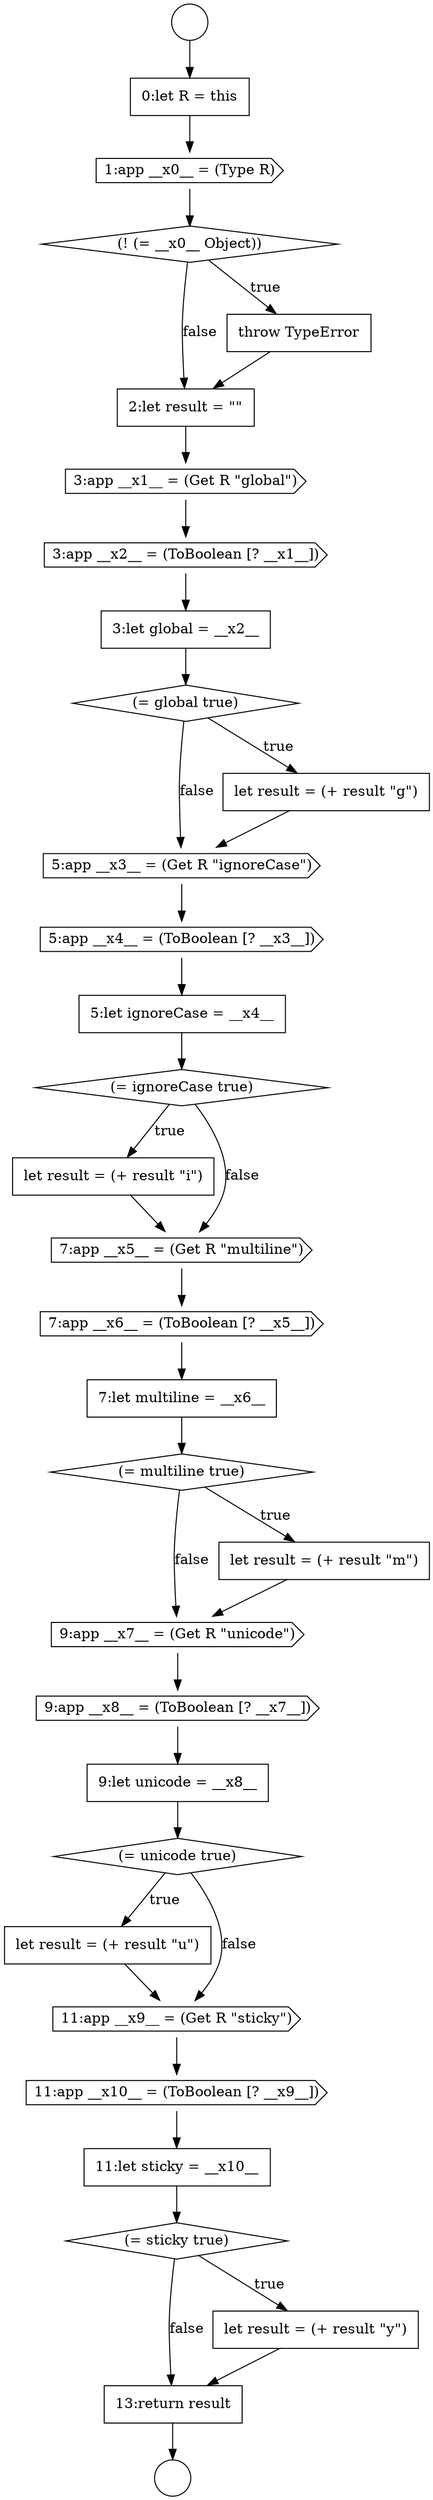 digraph {
  node12742 [shape=diamond, label=<<font color="black">(! (= __x0__ Object))</font>> color="black" fillcolor="white" style=filled]
  node12750 [shape=cds, label=<<font color="black">5:app __x3__ = (Get R &quot;ignoreCase&quot;)</font>> color="black" fillcolor="white" style=filled]
  node12762 [shape=none, margin=0, label=<<font color="black">
    <table border="0" cellborder="1" cellspacing="0" cellpadding="10">
      <tr><td align="left">9:let unicode = __x8__</td></tr>
    </table>
  </font>> color="black" fillcolor="white" style=filled]
  node12747 [shape=none, margin=0, label=<<font color="black">
    <table border="0" cellborder="1" cellspacing="0" cellpadding="10">
      <tr><td align="left">3:let global = __x2__</td></tr>
    </table>
  </font>> color="black" fillcolor="white" style=filled]
  node12764 [shape=none, margin=0, label=<<font color="black">
    <table border="0" cellborder="1" cellspacing="0" cellpadding="10">
      <tr><td align="left">let result = (+ result &quot;u&quot;)</td></tr>
    </table>
  </font>> color="black" fillcolor="white" style=filled]
  node12756 [shape=cds, label=<<font color="black">7:app __x6__ = (ToBoolean [? __x5__])</font>> color="black" fillcolor="white" style=filled]
  node12751 [shape=cds, label=<<font color="black">5:app __x4__ = (ToBoolean [? __x3__])</font>> color="black" fillcolor="white" style=filled]
  node12765 [shape=cds, label=<<font color="black">11:app __x9__ = (Get R &quot;sticky&quot;)</font>> color="black" fillcolor="white" style=filled]
  node12740 [shape=none, margin=0, label=<<font color="black">
    <table border="0" cellborder="1" cellspacing="0" cellpadding="10">
      <tr><td align="left">0:let R = this</td></tr>
    </table>
  </font>> color="black" fillcolor="white" style=filled]
  node12752 [shape=none, margin=0, label=<<font color="black">
    <table border="0" cellborder="1" cellspacing="0" cellpadding="10">
      <tr><td align="left">5:let ignoreCase = __x4__</td></tr>
    </table>
  </font>> color="black" fillcolor="white" style=filled]
  node12754 [shape=none, margin=0, label=<<font color="black">
    <table border="0" cellborder="1" cellspacing="0" cellpadding="10">
      <tr><td align="left">let result = (+ result &quot;i&quot;)</td></tr>
    </table>
  </font>> color="black" fillcolor="white" style=filled]
  node12739 [shape=circle label=" " color="black" fillcolor="white" style=filled]
  node12766 [shape=cds, label=<<font color="black">11:app __x10__ = (ToBoolean [? __x9__])</font>> color="black" fillcolor="white" style=filled]
  node12761 [shape=cds, label=<<font color="black">9:app __x8__ = (ToBoolean [? __x7__])</font>> color="black" fillcolor="white" style=filled]
  node12749 [shape=none, margin=0, label=<<font color="black">
    <table border="0" cellborder="1" cellspacing="0" cellpadding="10">
      <tr><td align="left">let result = (+ result &quot;g&quot;)</td></tr>
    </table>
  </font>> color="black" fillcolor="white" style=filled]
  node12753 [shape=diamond, label=<<font color="black">(= ignoreCase true)</font>> color="black" fillcolor="white" style=filled]
  node12738 [shape=circle label=" " color="black" fillcolor="white" style=filled]
  node12763 [shape=diamond, label=<<font color="black">(= unicode true)</font>> color="black" fillcolor="white" style=filled]
  node12757 [shape=none, margin=0, label=<<font color="black">
    <table border="0" cellborder="1" cellspacing="0" cellpadding="10">
      <tr><td align="left">7:let multiline = __x6__</td></tr>
    </table>
  </font>> color="black" fillcolor="white" style=filled]
  node12770 [shape=none, margin=0, label=<<font color="black">
    <table border="0" cellborder="1" cellspacing="0" cellpadding="10">
      <tr><td align="left">13:return result</td></tr>
    </table>
  </font>> color="black" fillcolor="white" style=filled]
  node12745 [shape=cds, label=<<font color="black">3:app __x1__ = (Get R &quot;global&quot;)</font>> color="black" fillcolor="white" style=filled]
  node12767 [shape=none, margin=0, label=<<font color="black">
    <table border="0" cellborder="1" cellspacing="0" cellpadding="10">
      <tr><td align="left">11:let sticky = __x10__</td></tr>
    </table>
  </font>> color="black" fillcolor="white" style=filled]
  node12769 [shape=none, margin=0, label=<<font color="black">
    <table border="0" cellborder="1" cellspacing="0" cellpadding="10">
      <tr><td align="left">let result = (+ result &quot;y&quot;)</td></tr>
    </table>
  </font>> color="black" fillcolor="white" style=filled]
  node12741 [shape=cds, label=<<font color="black">1:app __x0__ = (Type R)</font>> color="black" fillcolor="white" style=filled]
  node12760 [shape=cds, label=<<font color="black">9:app __x7__ = (Get R &quot;unicode&quot;)</font>> color="black" fillcolor="white" style=filled]
  node12768 [shape=diamond, label=<<font color="black">(= sticky true)</font>> color="black" fillcolor="white" style=filled]
  node12746 [shape=cds, label=<<font color="black">3:app __x2__ = (ToBoolean [? __x1__])</font>> color="black" fillcolor="white" style=filled]
  node12748 [shape=diamond, label=<<font color="black">(= global true)</font>> color="black" fillcolor="white" style=filled]
  node12759 [shape=none, margin=0, label=<<font color="black">
    <table border="0" cellborder="1" cellspacing="0" cellpadding="10">
      <tr><td align="left">let result = (+ result &quot;m&quot;)</td></tr>
    </table>
  </font>> color="black" fillcolor="white" style=filled]
  node12755 [shape=cds, label=<<font color="black">7:app __x5__ = (Get R &quot;multiline&quot;)</font>> color="black" fillcolor="white" style=filled]
  node12744 [shape=none, margin=0, label=<<font color="black">
    <table border="0" cellborder="1" cellspacing="0" cellpadding="10">
      <tr><td align="left">2:let result = &quot;&quot;</td></tr>
    </table>
  </font>> color="black" fillcolor="white" style=filled]
  node12743 [shape=none, margin=0, label=<<font color="black">
    <table border="0" cellborder="1" cellspacing="0" cellpadding="10">
      <tr><td align="left">throw TypeError</td></tr>
    </table>
  </font>> color="black" fillcolor="white" style=filled]
  node12758 [shape=diamond, label=<<font color="black">(= multiline true)</font>> color="black" fillcolor="white" style=filled]
  node12770 -> node12739 [ color="black"]
  node12746 -> node12747 [ color="black"]
  node12755 -> node12756 [ color="black"]
  node12765 -> node12766 [ color="black"]
  node12742 -> node12743 [label=<<font color="black">true</font>> color="black"]
  node12742 -> node12744 [label=<<font color="black">false</font>> color="black"]
  node12763 -> node12764 [label=<<font color="black">true</font>> color="black"]
  node12763 -> node12765 [label=<<font color="black">false</font>> color="black"]
  node12753 -> node12754 [label=<<font color="black">true</font>> color="black"]
  node12753 -> node12755 [label=<<font color="black">false</font>> color="black"]
  node12748 -> node12749 [label=<<font color="black">true</font>> color="black"]
  node12748 -> node12750 [label=<<font color="black">false</font>> color="black"]
  node12762 -> node12763 [ color="black"]
  node12756 -> node12757 [ color="black"]
  node12750 -> node12751 [ color="black"]
  node12743 -> node12744 [ color="black"]
  node12759 -> node12760 [ color="black"]
  node12745 -> node12746 [ color="black"]
  node12749 -> node12750 [ color="black"]
  node12741 -> node12742 [ color="black"]
  node12764 -> node12765 [ color="black"]
  node12769 -> node12770 [ color="black"]
  node12744 -> node12745 [ color="black"]
  node12751 -> node12752 [ color="black"]
  node12758 -> node12759 [label=<<font color="black">true</font>> color="black"]
  node12758 -> node12760 [label=<<font color="black">false</font>> color="black"]
  node12768 -> node12769 [label=<<font color="black">true</font>> color="black"]
  node12768 -> node12770 [label=<<font color="black">false</font>> color="black"]
  node12754 -> node12755 [ color="black"]
  node12767 -> node12768 [ color="black"]
  node12760 -> node12761 [ color="black"]
  node12738 -> node12740 [ color="black"]
  node12740 -> node12741 [ color="black"]
  node12766 -> node12767 [ color="black"]
  node12752 -> node12753 [ color="black"]
  node12757 -> node12758 [ color="black"]
  node12761 -> node12762 [ color="black"]
  node12747 -> node12748 [ color="black"]
}

